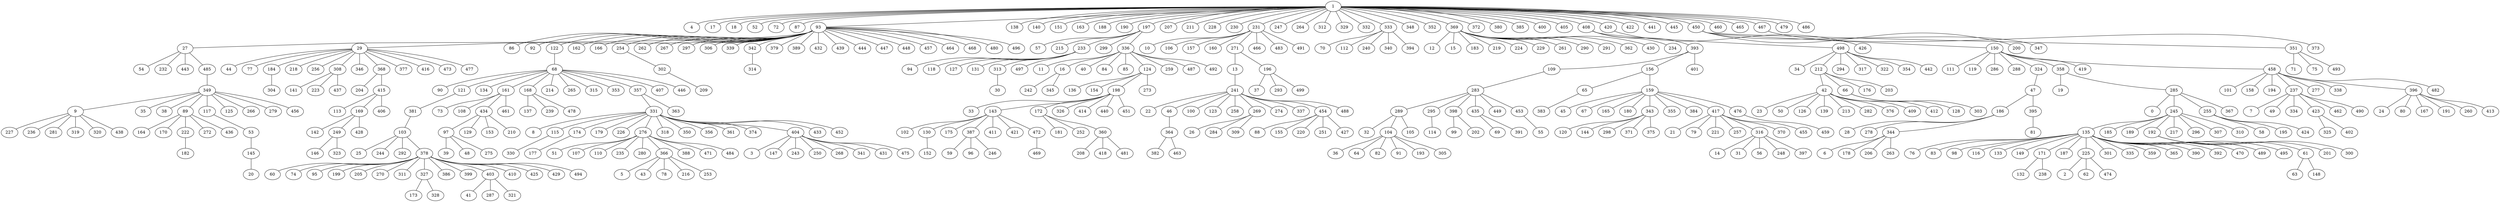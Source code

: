 strict graph G {
1;
0;
2;
3;
4;
5;
6;
7;
8;
9;
10;
11;
12;
13;
14;
15;
16;
17;
18;
19;
20;
21;
22;
23;
24;
25;
26;
27;
28;
29;
30;
31;
32;
33;
34;
35;
36;
37;
38;
39;
40;
41;
42;
43;
44;
45;
46;
47;
48;
49;
50;
51;
52;
53;
54;
55;
56;
57;
58;
59;
60;
61;
62;
63;
64;
65;
66;
67;
68;
69;
70;
71;
72;
73;
74;
75;
76;
77;
78;
79;
80;
81;
82;
83;
84;
85;
86;
87;
88;
89;
90;
91;
92;
93;
94;
95;
96;
97;
98;
99;
100;
101;
102;
103;
104;
105;
106;
107;
108;
109;
110;
111;
112;
113;
114;
115;
116;
117;
118;
119;
120;
121;
122;
123;
124;
125;
126;
127;
128;
129;
130;
131;
132;
133;
134;
135;
136;
137;
138;
139;
140;
141;
142;
143;
144;
145;
146;
147;
148;
149;
150;
151;
152;
153;
154;
155;
156;
157;
158;
159;
160;
161;
162;
163;
164;
165;
166;
167;
168;
169;
170;
171;
172;
173;
174;
175;
176;
177;
178;
179;
180;
181;
182;
183;
184;
185;
186;
187;
188;
189;
190;
191;
192;
193;
194;
195;
196;
197;
198;
199;
200;
201;
202;
203;
204;
205;
206;
207;
208;
209;
210;
211;
212;
213;
214;
215;
216;
217;
218;
219;
220;
221;
222;
223;
224;
225;
226;
227;
228;
229;
230;
231;
232;
233;
234;
235;
236;
237;
238;
239;
240;
241;
242;
243;
244;
245;
246;
247;
248;
249;
250;
251;
252;
253;
254;
255;
256;
257;
258;
259;
260;
261;
262;
263;
264;
265;
266;
267;
268;
269;
270;
271;
272;
273;
274;
275;
276;
277;
278;
279;
280;
281;
282;
283;
284;
285;
286;
287;
288;
289;
290;
291;
292;
293;
294;
295;
296;
297;
298;
299;
300;
301;
302;
303;
304;
305;
306;
307;
308;
309;
310;
311;
312;
313;
314;
315;
316;
317;
318;
319;
320;
321;
322;
323;
324;
325;
326;
327;
328;
329;
330;
331;
332;
333;
334;
335;
336;
337;
338;
339;
340;
341;
342;
343;
344;
345;
346;
347;
348;
349;
350;
351;
352;
353;
354;
355;
356;
357;
358;
359;
360;
361;
362;
363;
364;
365;
366;
367;
368;
369;
370;
371;
372;
373;
374;
375;
376;
377;
378;
379;
380;
381;
382;
383;
384;
385;
386;
387;
388;
389;
390;
391;
392;
393;
394;
395;
396;
397;
398;
399;
400;
401;
402;
403;
404;
405;
406;
407;
408;
409;
410;
411;
412;
413;
414;
415;
416;
417;
418;
419;
420;
421;
422;
423;
424;
425;
426;
427;
428;
429;
430;
431;
432;
433;
434;
435;
436;
437;
438;
439;
440;
441;
442;
443;
444;
445;
446;
447;
448;
449;
450;
451;
452;
453;
454;
455;
456;
457;
458;
459;
460;
461;
462;
463;
464;
465;
466;
467;
468;
469;
470;
471;
472;
473;
474;
475;
476;
477;
478;
479;
480;
481;
482;
483;
484;
485;
486;
487;
488;
489;
490;
491;
492;
493;
494;
495;
496;
497;
498;
499;
150 -- 324;
404 -- 475;
124 -- 154;
368 -- 415;
408 -- 498;
283 -- 449;
404 -- 3;
159 -- 343;
454 -- 155;
1 -- 18;
344 -- 206;
1 -- 52;
237 -- 423;
241 -- 123;
283 -- 435;
135 -- 116;
403 -- 321;
196 -- 499;
42 -- 376;
331 -- 179;
249 -- 146;
168 -- 478;
93 -- 448;
61 -- 63;
66 -- 303;
103 -- 378;
378 -- 494;
331 -- 350;
184 -- 304;
241 -- 269;
331 -- 276;
29 -- 256;
289 -- 32;
349 -- 125;
192 -- 61;
378 -- 311;
1 -- 138;
42 -- 23;
68 -- 265;
143 -- 472;
16 -- 242;
231 -- 483;
396 -- 191;
349 -- 38;
42 -- 139;
458 -- 338;
27 -- 485;
150 -- 288;
369 -- 430;
192 -- 300;
378 -- 410;
369 -- 219;
343 -- 120;
212 -- 42;
450 -- 150;
285 -- 0;
458 -- 396;
404 -- 147;
498 -- 212;
135 -- 149;
192 -- 201;
387 -- 59;
168 -- 239;
42 -- 126;
159 -- 476;
458 -- 194;
143 -- 102;
93 -- 86;
1 -- 4;
1 -- 479;
366 -- 43;
378 -- 60;
103 -- 25;
150 -- 119;
404 -- 250;
186 -- 278;
135 -- 359;
93 -- 464;
269 -- 309;
1 -- 400;
276 -- 235;
93 -- 379;
458 -- 277;
331 -- 115;
327 -- 173;
349 -- 117;
387 -- 246;
498 -- 34;
458 -- 158;
498 -- 322;
245 -- 185;
68 -- 214;
1 -- 264;
364 -- 463;
68 -- 315;
68 -- 353;
1 -- 93;
9 -- 438;
124 -- 198;
289 -- 105;
398 -- 202;
29 -- 473;
9 -- 320;
1 -- 332;
331 -- 318;
29 -- 477;
198 -- 172;
135 -- 390;
343 -- 144;
231 -- 160;
89 -- 222;
396 -- 24;
150 -- 458;
159 -- 67;
276 -- 388;
269 -- 26;
109 -- 283;
316 -- 31;
245 -- 189;
271 -- 13;
241 -- 454;
458 -- 237;
369 -- 224;
1 -- 445;
27 -- 443;
398 -- 99;
366 -- 216;
333 -- 240;
135 -- 365;
89 -- 436;
68 -- 161;
396 -- 260;
174 -- 177;
434 -- 153;
93 -- 92;
150 -- 111;
408 -- 393;
283 -- 289;
343 -- 375;
68 -- 407;
1 -- 211;
135 -- 225;
1 -- 72;
42 -- 213;
237 -- 490;
378 -- 425;
498 -- 317;
97 -- 39;
360 -- 208;
169 -- 428;
1 -- 441;
143 -- 175;
124 -- 273;
9 -- 227;
66 -- 128;
47 -- 395;
104 -- 193;
159 -- 355;
150 -- 358;
316 -- 14;
283 -- 295;
336 -- 11;
454 -- 427;
360 -- 481;
233 -- 94;
42 -- 50;
336 -- 16;
231 -- 10;
366 -- 78;
93 -- 457;
9 -- 319;
212 -- 66;
344 -- 263;
212 -- 176;
156 -- 65;
1 -- 188;
93 -- 439;
9 -- 281;
360 -- 418;
276 -- 484;
198 -- 326;
396 -- 167;
93 -- 297;
198 -- 33;
336 -- 85;
29 -- 218;
237 -- 7;
197 -- 233;
1 -- 348;
285 -- 367;
366 -- 5;
231 -- 157;
498 -- 294;
93 -- 342;
197 -- 215;
1 -- 140;
308 -- 223;
241 -- 274;
1 -- 405;
336 -- 124;
393 -- 156;
135 -- 489;
276 -- 280;
331 -- 374;
357 -- 363;
369 -- 261;
417 -- 316;
241 -- 46;
143 -- 421;
135 -- 495;
29 -- 368;
1 -- 422;
349 -- 279;
46 -- 364;
225 -- 2;
156 -- 159;
241 -- 337;
115 -- 330;
289 -- 104;
404 -- 341;
331 -- 174;
68 -- 90;
344 -- 6;
378 -- 327;
172 -- 181;
104 -- 82;
1 -- 352;
241 -- 100;
93 -- 444;
93 -- 468;
1 -- 380;
1 -- 87;
1 -- 333;
344 -- 178;
454 -- 220;
351 -- 71;
369 -- 12;
269 -- 284;
336 -- 40;
378 -- 386;
135 -- 392;
225 -- 474;
316 -- 56;
283 -- 453;
454 -- 88;
68 -- 121;
366 -- 253;
161 -- 73;
237 -- 462;
435 -- 391;
1 -- 369;
53 -- 145;
135 -- 335;
68 -- 357;
378 -- 403;
316 -- 248;
395 -- 81;
393 -- 401;
233 -- 313;
161 -- 461;
349 -- 456;
453 -- 55;
417 -- 257;
197 -- 299;
336 -- 84;
1 -- 486;
378 -- 205;
378 -- 74;
231 -- 106;
143 -- 387;
196 -- 37;
47 -- 186;
1 -- 197;
65 -- 383;
172 -- 360;
420 -- 426;
378 -- 399;
1 -- 460;
285 -- 245;
404 -- 243;
117 -- 53;
331 -- 356;
222 -- 182;
364 -- 382;
276 -- 366;
135 -- 98;
135 -- 301;
349 -- 9;
378 -- 270;
472 -- 469;
387 -- 96;
308 -- 437;
93 -- 262;
349 -- 266;
225 -- 62;
27 -- 232;
150 -- 286;
249 -- 323;
331 -- 433;
1 -- 408;
415 -- 113;
423 -- 325;
276 -- 51;
124 -- 136;
29 -- 184;
93 -- 29;
351 -- 493;
161 -- 434;
29 -- 77;
1 -- 329;
121 -- 381;
1 -- 465;
417 -- 79;
104 -- 305;
198 -- 143;
336 -- 259;
93 -- 306;
276 -- 107;
1 -- 151;
171 -- 132;
434 -- 97;
231 -- 466;
186 -- 28;
159 -- 417;
1 -- 207;
135 -- 83;
316 -- 397;
404 -- 268;
434 -- 210;
233 -- 131;
357 -- 331;
89 -- 170;
254 -- 302;
168 -- 137;
458 -- 101;
324 -- 47;
331 -- 8;
198 -- 414;
93 -- 447;
403 -- 41;
103 -- 292;
369 -- 229;
171 -- 238;
331 -- 452;
233 -- 118;
93 -- 339;
197 -- 57;
417 -- 21;
135 -- 76;
434 -- 129;
245 -- 310;
331 -- 361;
231 -- 271;
351 -- 75;
415 -- 406;
241 -- 258;
1 -- 312;
498 -- 354;
403 -- 287;
9 -- 236;
331 -- 226;
381 -- 103;
450 -- 200;
485 -- 349;
369 -- 183;
143 -- 411;
358 -- 19;
342 -- 314;
159 -- 165;
231 -- 491;
285 -- 255;
245 -- 307;
93 -- 27;
233 -- 127;
104 -- 64;
276 -- 110;
42 -- 282;
349 -- 35;
458 -- 482;
212 -- 203;
135 -- 470;
313 -- 30;
369 -- 291;
104 -- 91;
245 -- 135;
255 -- 195;
93 -- 389;
417 -- 221;
61 -- 148;
435 -- 69;
1 -- 420;
196 -- 293;
1 -- 228;
68 -- 446;
404 -- 431;
498 -- 442;
333 -- 70;
245 -- 192;
295 -- 114;
68 -- 134;
245 -- 296;
104 -- 36;
450 -- 351;
169 -- 142;
27 -- 54;
29 -- 346;
42 -- 409;
130 -- 152;
369 -- 290;
1 -- 372;
476 -- 459;
271 -- 196;
333 -- 394;
145 -- 20;
255 -- 58;
159 -- 45;
197 -- 336;
186 -- 344;
169 -- 249;
159 -- 384;
29 -- 308;
135 -- 171;
16 -- 345;
1 -- 467;
276 -- 471;
1 -- 385;
93 -- 267;
302 -- 209;
368 -- 204;
93 -- 166;
241 -- 488;
103 -- 244;
150 -- 419;
93 -- 162;
89 -- 164;
161 -- 108;
97 -- 275;
369 -- 15;
237 -- 334;
241 -- 22;
454 -- 251;
245 -- 217;
408 -- 234;
336 -- 492;
122 -- 68;
135 -- 187;
143 -- 130;
393 -- 109;
415 -- 169;
93 -- 432;
29 -- 377;
349 -- 89;
159 -- 180;
343 -- 371;
97 -- 48;
1 -- 247;
331 -- 404;
237 -- 49;
336 -- 487;
369 -- 362;
308 -- 141;
327 -- 328;
172 -- 252;
68 -- 168;
333 -- 340;
89 -- 272;
283 -- 398;
1 -- 190;
42 -- 412;
93 -- 496;
255 -- 424;
467 -- 373;
417 -- 370;
343 -- 298;
93 -- 122;
378 -- 95;
135 -- 133;
333 -- 112;
1 -- 163;
29 -- 44;
358 -- 285;
423 -- 402;
198 -- 440;
29 -- 416;
198 -- 451;
93 -- 254;
13 -- 241;
417 -- 455;
396 -- 413;
1 -- 231;
1 -- 230;
233 -- 497;
1 -- 450;
450 -- 347;
378 -- 199;
378 -- 429;
396 -- 80;
1 -- 17;
93 -- 480;
}

